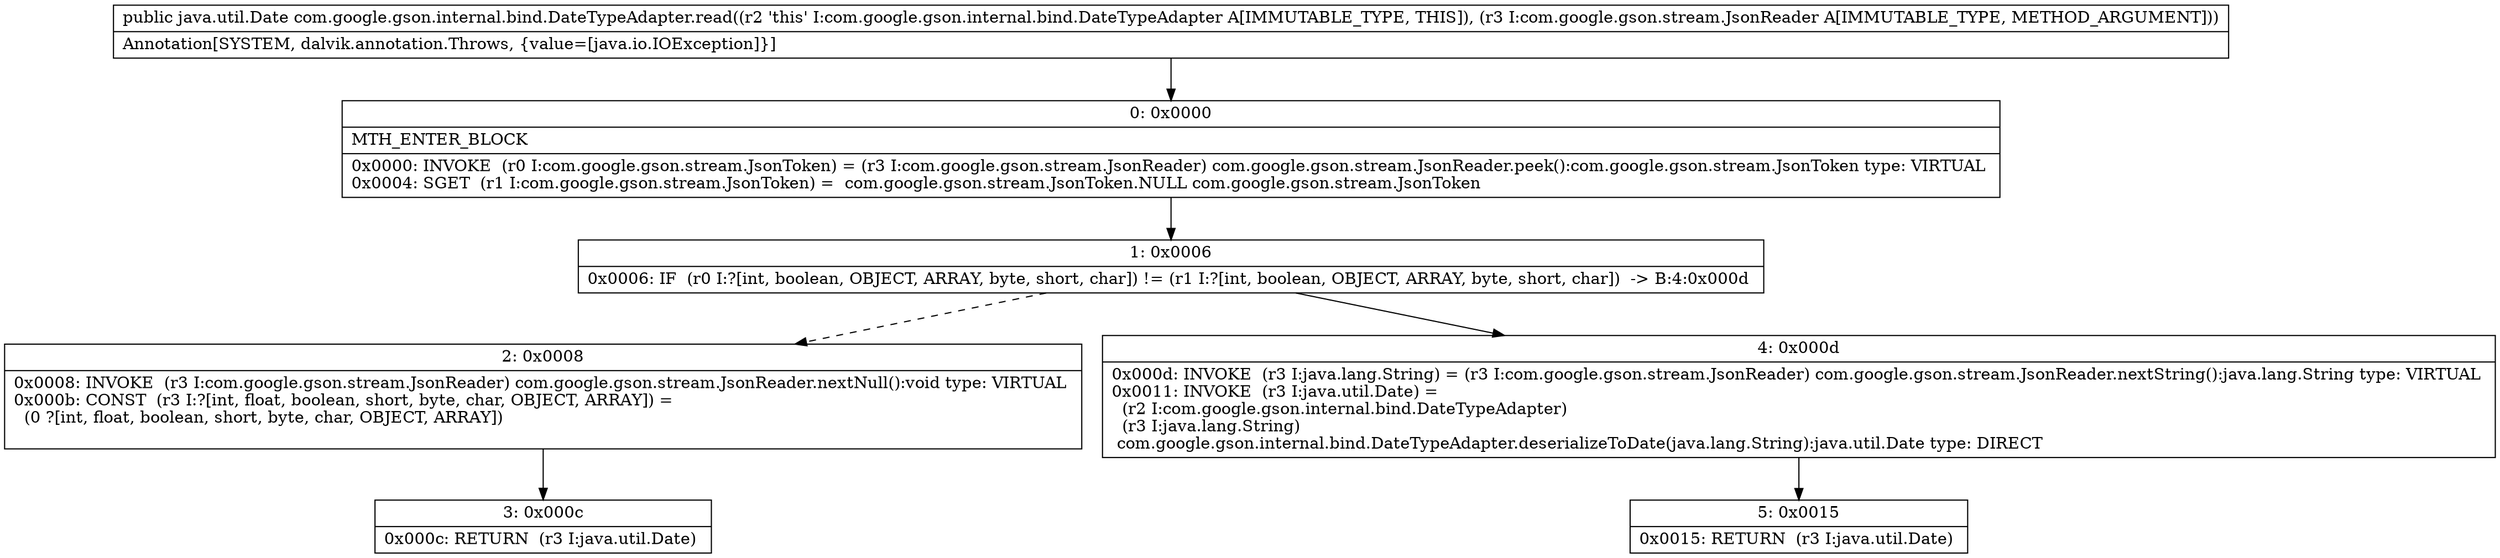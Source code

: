 digraph "CFG forcom.google.gson.internal.bind.DateTypeAdapter.read(Lcom\/google\/gson\/stream\/JsonReader;)Ljava\/util\/Date;" {
Node_0 [shape=record,label="{0\:\ 0x0000|MTH_ENTER_BLOCK\l|0x0000: INVOKE  (r0 I:com.google.gson.stream.JsonToken) = (r3 I:com.google.gson.stream.JsonReader) com.google.gson.stream.JsonReader.peek():com.google.gson.stream.JsonToken type: VIRTUAL \l0x0004: SGET  (r1 I:com.google.gson.stream.JsonToken) =  com.google.gson.stream.JsonToken.NULL com.google.gson.stream.JsonToken \l}"];
Node_1 [shape=record,label="{1\:\ 0x0006|0x0006: IF  (r0 I:?[int, boolean, OBJECT, ARRAY, byte, short, char]) != (r1 I:?[int, boolean, OBJECT, ARRAY, byte, short, char])  \-\> B:4:0x000d \l}"];
Node_2 [shape=record,label="{2\:\ 0x0008|0x0008: INVOKE  (r3 I:com.google.gson.stream.JsonReader) com.google.gson.stream.JsonReader.nextNull():void type: VIRTUAL \l0x000b: CONST  (r3 I:?[int, float, boolean, short, byte, char, OBJECT, ARRAY]) = \l  (0 ?[int, float, boolean, short, byte, char, OBJECT, ARRAY])\l \l}"];
Node_3 [shape=record,label="{3\:\ 0x000c|0x000c: RETURN  (r3 I:java.util.Date) \l}"];
Node_4 [shape=record,label="{4\:\ 0x000d|0x000d: INVOKE  (r3 I:java.lang.String) = (r3 I:com.google.gson.stream.JsonReader) com.google.gson.stream.JsonReader.nextString():java.lang.String type: VIRTUAL \l0x0011: INVOKE  (r3 I:java.util.Date) = \l  (r2 I:com.google.gson.internal.bind.DateTypeAdapter)\l  (r3 I:java.lang.String)\l com.google.gson.internal.bind.DateTypeAdapter.deserializeToDate(java.lang.String):java.util.Date type: DIRECT \l}"];
Node_5 [shape=record,label="{5\:\ 0x0015|0x0015: RETURN  (r3 I:java.util.Date) \l}"];
MethodNode[shape=record,label="{public java.util.Date com.google.gson.internal.bind.DateTypeAdapter.read((r2 'this' I:com.google.gson.internal.bind.DateTypeAdapter A[IMMUTABLE_TYPE, THIS]), (r3 I:com.google.gson.stream.JsonReader A[IMMUTABLE_TYPE, METHOD_ARGUMENT]))  | Annotation[SYSTEM, dalvik.annotation.Throws, \{value=[java.io.IOException]\}]\l}"];
MethodNode -> Node_0;
Node_0 -> Node_1;
Node_1 -> Node_2[style=dashed];
Node_1 -> Node_4;
Node_2 -> Node_3;
Node_4 -> Node_5;
}

